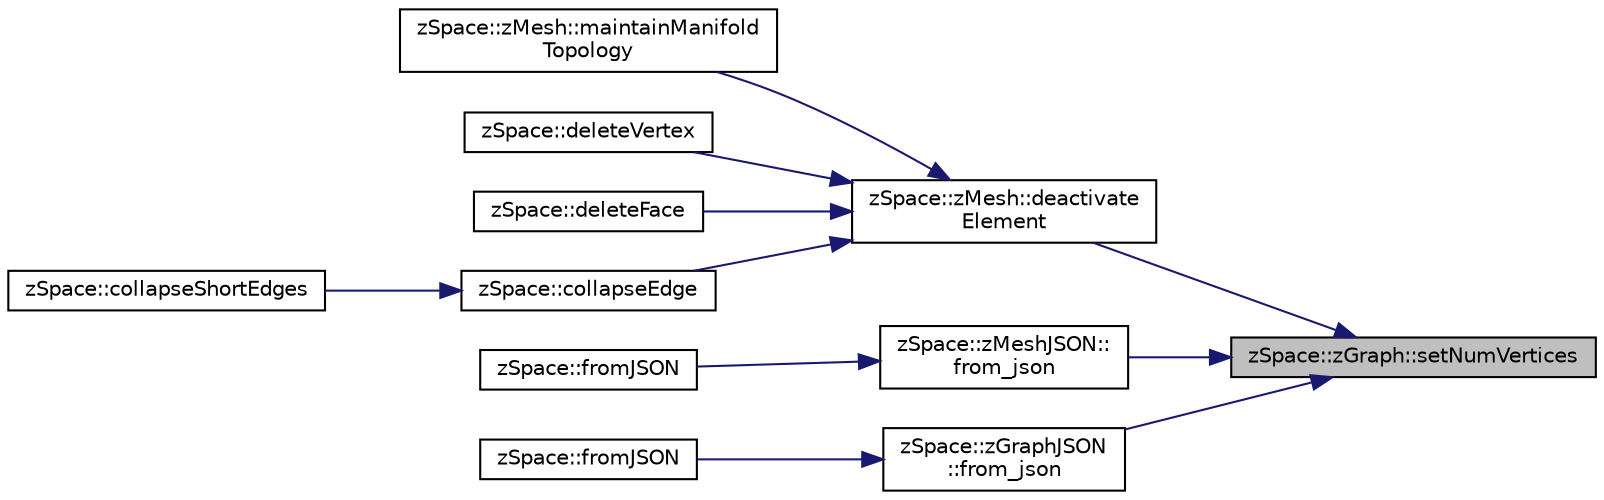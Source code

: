 digraph "zSpace::zGraph::setNumVertices"
{
 // LATEX_PDF_SIZE
  edge [fontname="Helvetica",fontsize="10",labelfontname="Helvetica",labelfontsize="10"];
  node [fontname="Helvetica",fontsize="10",shape=record];
  rankdir="RL";
  Node423 [label="zSpace::zGraph::setNumVertices",height=0.2,width=0.4,color="black", fillcolor="grey75", style="filled", fontcolor="black",tooltip="This method sets the number of vertices in zGraph the input value."];
  Node423 -> Node424 [dir="back",color="midnightblue",fontsize="10",style="solid",fontname="Helvetica"];
  Node424 [label="zSpace::zMesh::deactivate\lElement",height=0.2,width=0.4,color="black", fillcolor="white", style="filled",URL="$classz_space_1_1z_mesh.html#aea35829fdb54f511f93cef10c85da66c",tooltip="This method deactivates the input elements from the array connected with the input type."];
  Node424 -> Node425 [dir="back",color="midnightblue",fontsize="10",style="solid",fontname="Helvetica"];
  Node425 [label="zSpace::zMesh::maintainManifold\lTopology",height=0.2,width=0.4,color="black", fillcolor="white", style="filled",URL="$classz_space_1_1z_mesh.html#ae66609043bee62d706443ac5dc47304f",tooltip="This method cleans up the mesh to maintain manifolod topology."];
  Node424 -> Node426 [dir="back",color="midnightblue",fontsize="10",style="solid",fontname="Helvetica"];
  Node426 [label="zSpace::deleteVertex",height=0.2,width=0.4,color="black", fillcolor="white", style="filled",URL="$group__z_mesh_modifiers.html#ga20644ac4933b8ae055b0eb47a9df8420",tooltip="This method deletes the mesh vertex given by the input vertex index."];
  Node424 -> Node427 [dir="back",color="midnightblue",fontsize="10",style="solid",fontname="Helvetica"];
  Node427 [label="zSpace::deleteFace",height=0.2,width=0.4,color="black", fillcolor="white", style="filled",URL="$group__z_mesh_modifiers.html#ga24ab0fcd418ba91e387838fdc4711787",tooltip="This method deletes the mesh face given by the input face index."];
  Node424 -> Node428 [dir="back",color="midnightblue",fontsize="10",style="solid",fontname="Helvetica"];
  Node428 [label="zSpace::collapseEdge",height=0.2,width=0.4,color="black", fillcolor="white", style="filled",URL="$group__z_mesh_modifiers.html#ga77533a4e95924fa8c030ba013eef1ec6",tooltip="This method collapses an edge into a vertex."];
  Node428 -> Node429 [dir="back",color="midnightblue",fontsize="10",style="solid",fontname="Helvetica"];
  Node429 [label="zSpace::collapseShortEdges",height=0.2,width=0.4,color="black", fillcolor="white", style="filled",URL="$group__z_mesh_modifiers.html#ga14350e97740cec4f835125fb286fc071",tooltip="This method collapses an edge shorter than the given minimum edge length value if the collapsing does..."];
  Node423 -> Node430 [dir="back",color="midnightblue",fontsize="10",style="solid",fontname="Helvetica"];
  Node430 [label="zSpace::zMeshJSON::\lfrom_json",height=0.2,width=0.4,color="black", fillcolor="white", style="filled",URL="$classz_space_1_1z_mesh_j_s_o_n.html#a50e0cbaadd094cf4f26179cdf23b9464",tooltip="This method creates the HE data structure from JSON file using JSON Modern Library."];
  Node430 -> Node431 [dir="back",color="midnightblue",fontsize="10",style="solid",fontname="Helvetica"];
  Node431 [label="zSpace::fromJSON",height=0.2,width=0.4,color="black", fillcolor="white", style="filled",URL="$group__z_i_o___mesh.html#gad2f07c6da97272b61502c6fab57d83b0",tooltip="This method imports zMesh from a JSON file format using JSON Modern Library."];
  Node423 -> Node432 [dir="back",color="midnightblue",fontsize="10",style="solid",fontname="Helvetica"];
  Node432 [label="zSpace::zGraphJSON\l::from_json",height=0.2,width=0.4,color="black", fillcolor="white", style="filled",URL="$classz_space_1_1z_graph_j_s_o_n.html#ad6e1e17a5c3bd52b4433439f13a4b3a4",tooltip="This method creates the zGraph from JSON file using JSON Modern Library."];
  Node432 -> Node433 [dir="back",color="midnightblue",fontsize="10",style="solid",fontname="Helvetica"];
  Node433 [label="zSpace::fromJSON",height=0.2,width=0.4,color="black", fillcolor="white", style="filled",URL="$group__z_i_o___graph.html#ga72f18c5d3de0d92bea72ed214d7ba159",tooltip="This method imports zGraph from a JSON file format using JSON Modern Library."];
}
